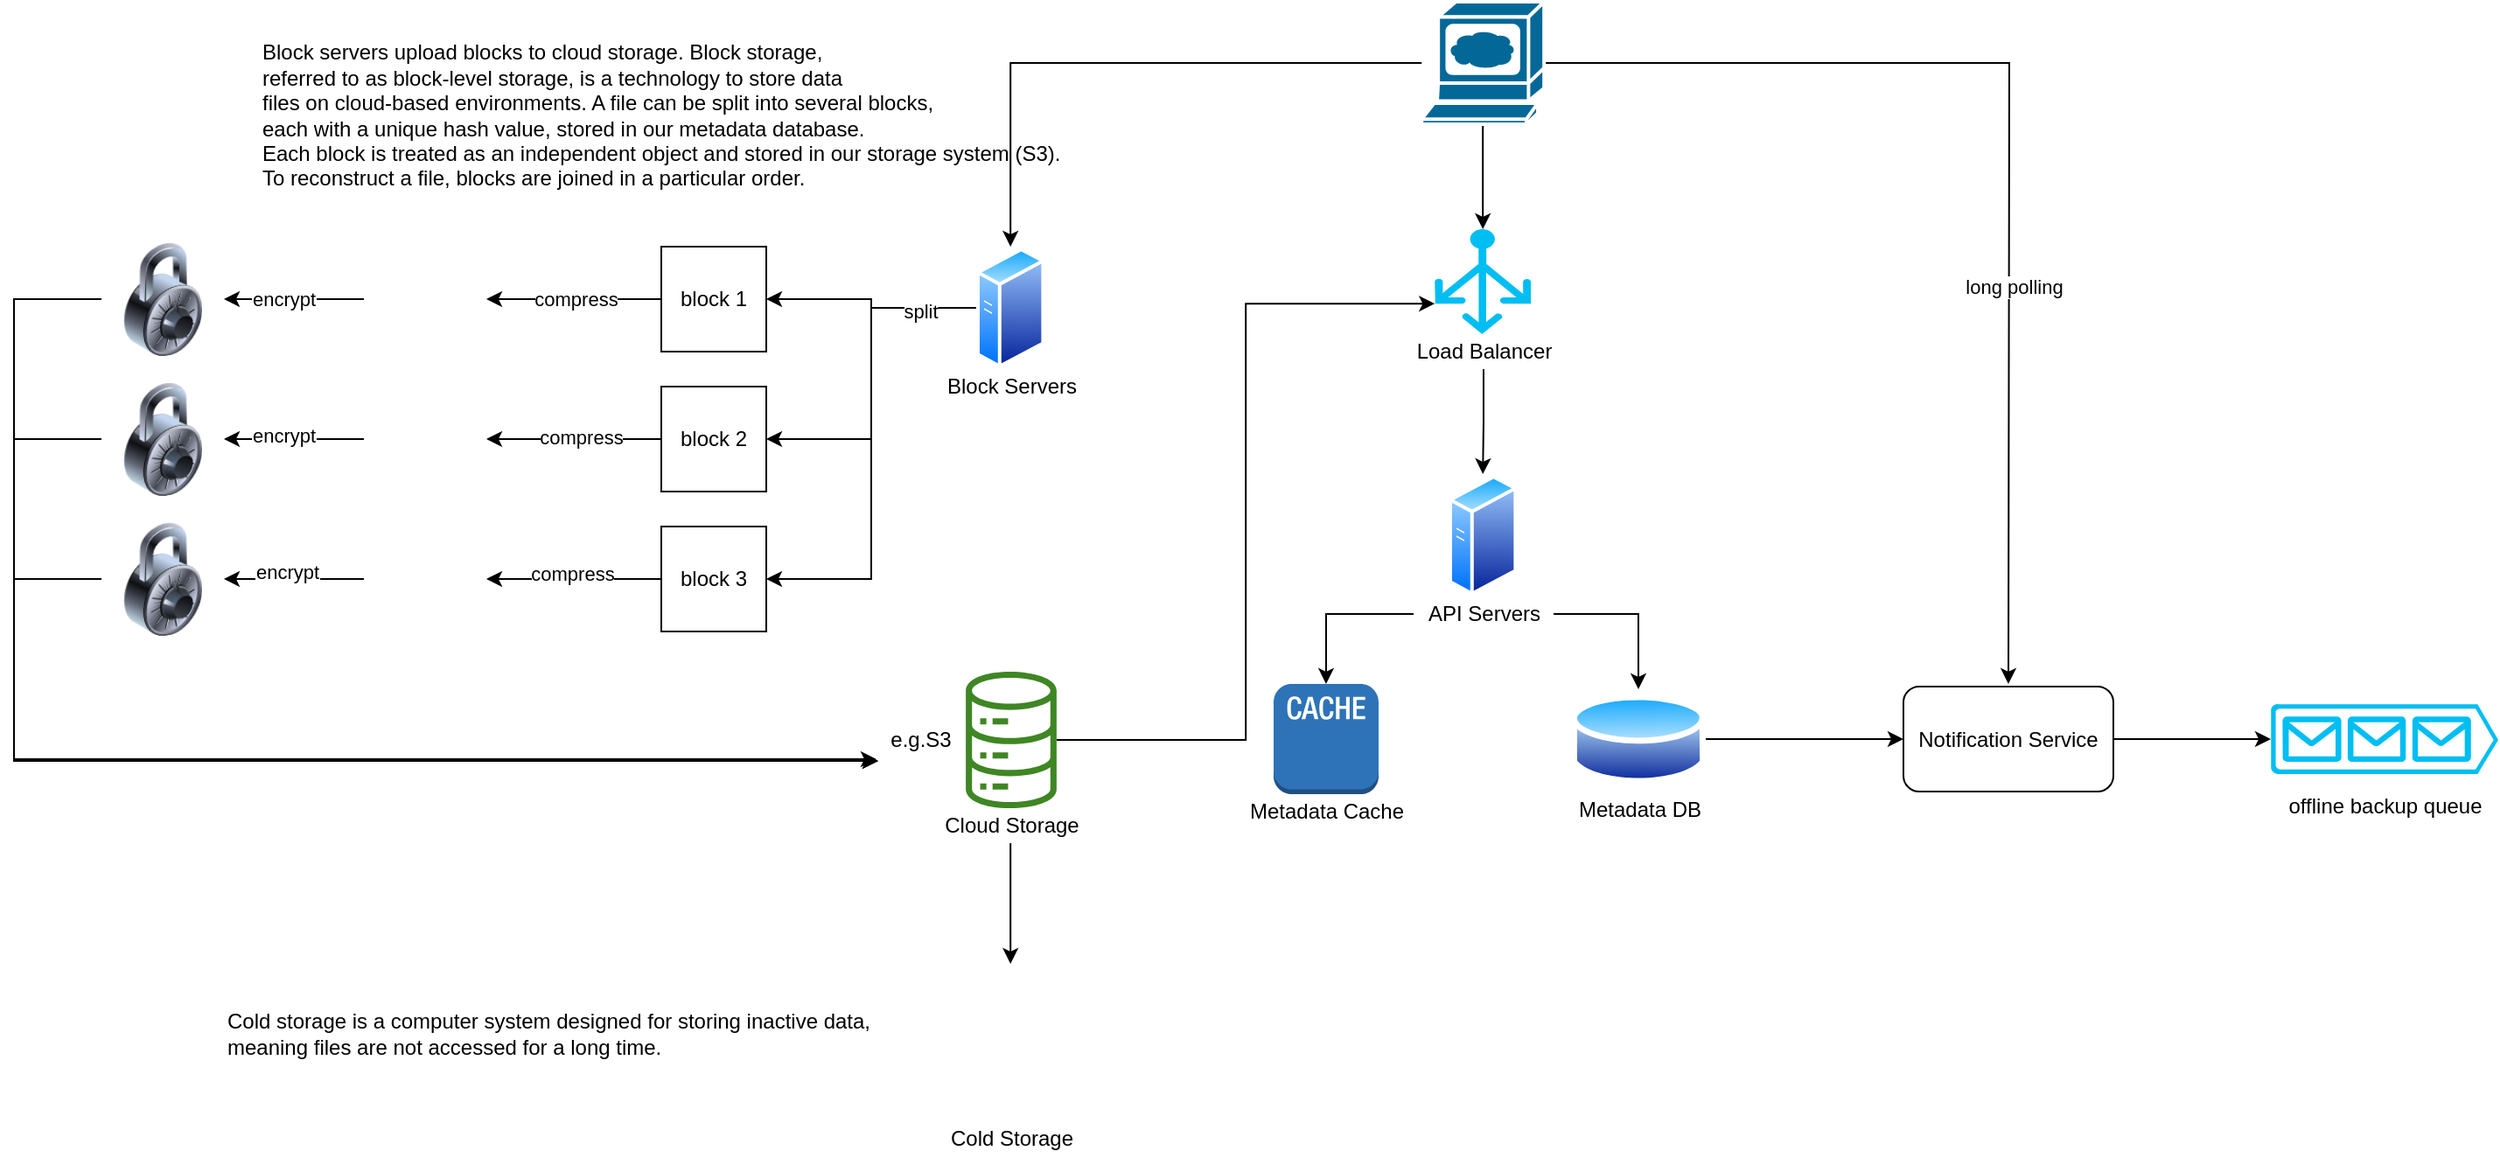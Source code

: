 <mxfile version="17.4.4" type="github">
  <diagram id="29p5LE3giyR2FmPPd1-d" name="Page-1">
    <mxGraphModel dx="2076" dy="1129" grid="1" gridSize="10" guides="1" tooltips="1" connect="1" arrows="1" fold="1" page="1" pageScale="1" pageWidth="850" pageHeight="1100" math="0" shadow="0">
      <root>
        <mxCell id="0" />
        <mxCell id="1" parent="0" />
        <mxCell id="Y1PJ7guWR0XEdS4HQoee-19" style="edgeStyle=orthogonalEdgeStyle;rounded=0;orthogonalLoop=1;jettySize=auto;html=1;" edge="1" parent="1" source="Y1PJ7guWR0XEdS4HQoee-1" target="Y1PJ7guWR0XEdS4HQoee-2">
          <mxGeometry relative="1" as="geometry" />
        </mxCell>
        <mxCell id="Y1PJ7guWR0XEdS4HQoee-23" style="edgeStyle=orthogonalEdgeStyle;rounded=0;orthogonalLoop=1;jettySize=auto;html=1;entryX=0.5;entryY=0;entryDx=0;entryDy=0;entryPerimeter=0;" edge="1" parent="1" source="Y1PJ7guWR0XEdS4HQoee-1" target="Y1PJ7guWR0XEdS4HQoee-6">
          <mxGeometry relative="1" as="geometry" />
        </mxCell>
        <mxCell id="Y1PJ7guWR0XEdS4HQoee-28" style="edgeStyle=orthogonalEdgeStyle;rounded=0;orthogonalLoop=1;jettySize=auto;html=1;" edge="1" parent="1" source="Y1PJ7guWR0XEdS4HQoee-1">
          <mxGeometry relative="1" as="geometry">
            <mxPoint x="760" y="400" as="targetPoint" />
          </mxGeometry>
        </mxCell>
        <mxCell id="Y1PJ7guWR0XEdS4HQoee-30" value="long polling" style="edgeLabel;html=1;align=center;verticalAlign=middle;resizable=0;points=[];" vertex="1" connectable="0" parent="Y1PJ7guWR0XEdS4HQoee-28">
          <mxGeometry x="0.268" y="2" relative="1" as="geometry">
            <mxPoint as="offset" />
          </mxGeometry>
        </mxCell>
        <mxCell id="Y1PJ7guWR0XEdS4HQoee-1" value="" style="shape=mxgraph.cisco.computers_and_peripherals.web_browser;html=1;pointerEvents=1;dashed=0;fillColor=#036897;strokeColor=#ffffff;strokeWidth=2;verticalLabelPosition=bottom;verticalAlign=top;align=center;outlineConnect=0;" vertex="1" parent="1">
          <mxGeometry x="424.6" y="10" width="70" height="70" as="geometry" />
        </mxCell>
        <mxCell id="Y1PJ7guWR0XEdS4HQoee-45" style="edgeStyle=orthogonalEdgeStyle;rounded=0;orthogonalLoop=1;jettySize=auto;html=1;entryX=1;entryY=0.5;entryDx=0;entryDy=0;" edge="1" parent="1" source="Y1PJ7guWR0XEdS4HQoee-2" target="Y1PJ7guWR0XEdS4HQoee-34">
          <mxGeometry relative="1" as="geometry" />
        </mxCell>
        <mxCell id="Y1PJ7guWR0XEdS4HQoee-46" style="edgeStyle=orthogonalEdgeStyle;rounded=0;orthogonalLoop=1;jettySize=auto;html=1;entryX=1;entryY=0.5;entryDx=0;entryDy=0;" edge="1" parent="1" source="Y1PJ7guWR0XEdS4HQoee-2" target="Y1PJ7guWR0XEdS4HQoee-38">
          <mxGeometry relative="1" as="geometry" />
        </mxCell>
        <mxCell id="Y1PJ7guWR0XEdS4HQoee-47" style="edgeStyle=orthogonalEdgeStyle;rounded=0;orthogonalLoop=1;jettySize=auto;html=1;entryX=1;entryY=0.5;entryDx=0;entryDy=0;" edge="1" parent="1" source="Y1PJ7guWR0XEdS4HQoee-2" target="Y1PJ7guWR0XEdS4HQoee-37">
          <mxGeometry relative="1" as="geometry" />
        </mxCell>
        <mxCell id="Y1PJ7guWR0XEdS4HQoee-48" value="split" style="edgeLabel;html=1;align=center;verticalAlign=middle;resizable=0;points=[];" vertex="1" connectable="0" parent="Y1PJ7guWR0XEdS4HQoee-47">
          <mxGeometry x="-0.767" y="2" relative="1" as="geometry">
            <mxPoint as="offset" />
          </mxGeometry>
        </mxCell>
        <mxCell id="Y1PJ7guWR0XEdS4HQoee-2" value="" style="aspect=fixed;perimeter=ellipsePerimeter;html=1;align=center;shadow=0;dashed=0;spacingTop=3;image;image=img/lib/active_directory/generic_server.svg;" vertex="1" parent="1">
          <mxGeometry x="170" y="150" width="39.2" height="70" as="geometry" />
        </mxCell>
        <mxCell id="Y1PJ7guWR0XEdS4HQoee-3" value="" style="outlineConnect=0;dashed=0;verticalLabelPosition=bottom;verticalAlign=top;align=center;html=1;shape=mxgraph.aws3.cache_node;fillColor=#2E73B8;gradientColor=none;" vertex="1" parent="1">
          <mxGeometry x="340" y="400" width="60" height="63" as="geometry" />
        </mxCell>
        <mxCell id="Y1PJ7guWR0XEdS4HQoee-27" style="edgeStyle=orthogonalEdgeStyle;rounded=0;orthogonalLoop=1;jettySize=auto;html=1;entryX=0;entryY=0.5;entryDx=0;entryDy=0;" edge="1" parent="1" source="Y1PJ7guWR0XEdS4HQoee-4" target="Y1PJ7guWR0XEdS4HQoee-9">
          <mxGeometry relative="1" as="geometry" />
        </mxCell>
        <mxCell id="Y1PJ7guWR0XEdS4HQoee-4" value="" style="aspect=fixed;perimeter=ellipsePerimeter;html=1;align=center;shadow=0;dashed=0;spacingTop=3;image;image=img/lib/active_directory/database.svg;" vertex="1" parent="1">
          <mxGeometry x="510" y="403" width="77.03" height="57" as="geometry" />
        </mxCell>
        <mxCell id="Y1PJ7guWR0XEdS4HQoee-5" value="" style="aspect=fixed;perimeter=ellipsePerimeter;html=1;align=center;shadow=0;dashed=0;spacingTop=3;image;image=img/lib/active_directory/generic_server.svg;" vertex="1" parent="1">
          <mxGeometry x="440" y="280" width="39.2" height="70" as="geometry" />
        </mxCell>
        <mxCell id="Y1PJ7guWR0XEdS4HQoee-6" value="" style="verticalLabelPosition=bottom;html=1;verticalAlign=top;align=center;strokeColor=none;fillColor=#00BEF2;shape=mxgraph.azure.load_balancer_generic;pointerEvents=1;" vertex="1" parent="1">
          <mxGeometry x="432.15" y="140" width="54.9" height="60" as="geometry" />
        </mxCell>
        <mxCell id="Y1PJ7guWR0XEdS4HQoee-21" style="edgeStyle=orthogonalEdgeStyle;rounded=0;orthogonalLoop=1;jettySize=auto;html=1;entryX=0;entryY=0.71;entryDx=0;entryDy=0;entryPerimeter=0;" edge="1" parent="1" source="Y1PJ7guWR0XEdS4HQoee-7" target="Y1PJ7guWR0XEdS4HQoee-6">
          <mxGeometry relative="1" as="geometry" />
        </mxCell>
        <mxCell id="Y1PJ7guWR0XEdS4HQoee-7" value="" style="sketch=0;outlineConnect=0;fontColor=#232F3E;gradientColor=none;fillColor=#3F8624;strokeColor=none;dashed=0;verticalLabelPosition=bottom;verticalAlign=top;align=center;html=1;fontSize=12;fontStyle=0;aspect=fixed;pointerEvents=1;shape=mxgraph.aws4.iot_analytics_data_store;" vertex="1" parent="1">
          <mxGeometry x="163" y="393" width="54" height="78" as="geometry" />
        </mxCell>
        <mxCell id="Y1PJ7guWR0XEdS4HQoee-8" value="" style="shape=image;html=1;verticalAlign=top;verticalLabelPosition=bottom;labelBackgroundColor=#ffffff;imageAspect=0;aspect=fixed;image=https://cdn1.iconfinder.com/data/icons/filled-line-christmas-icons/75/_snowflake-128.png" vertex="1" parent="1">
          <mxGeometry x="144.6" y="560" width="90" height="90" as="geometry" />
        </mxCell>
        <mxCell id="Y1PJ7guWR0XEdS4HQoee-29" style="edgeStyle=orthogonalEdgeStyle;rounded=0;orthogonalLoop=1;jettySize=auto;html=1;entryX=0;entryY=0.5;entryDx=0;entryDy=0;entryPerimeter=0;" edge="1" parent="1" source="Y1PJ7guWR0XEdS4HQoee-9" target="Y1PJ7guWR0XEdS4HQoee-10">
          <mxGeometry relative="1" as="geometry" />
        </mxCell>
        <mxCell id="Y1PJ7guWR0XEdS4HQoee-9" value="Notification Service" style="rounded=1;whiteSpace=wrap;html=1;" vertex="1" parent="1">
          <mxGeometry x="700" y="401.5" width="120" height="60" as="geometry" />
        </mxCell>
        <mxCell id="Y1PJ7guWR0XEdS4HQoee-10" value="" style="verticalLabelPosition=bottom;html=1;verticalAlign=top;align=center;strokeColor=none;fillColor=#00BEF2;shape=mxgraph.azure.queue_generic;pointerEvents=1;" vertex="1" parent="1">
          <mxGeometry x="910" y="411.5" width="130" height="40" as="geometry" />
        </mxCell>
        <mxCell id="Y1PJ7guWR0XEdS4HQoee-11" value="offline backup queue" style="text;html=1;align=center;verticalAlign=middle;resizable=0;points=[];autosize=1;strokeColor=none;fillColor=none;" vertex="1" parent="1">
          <mxGeometry x="910" y="460" width="130" height="20" as="geometry" />
        </mxCell>
        <mxCell id="Y1PJ7guWR0XEdS4HQoee-12" value="Metadata DB" style="text;html=1;align=center;verticalAlign=middle;resizable=0;points=[];autosize=1;strokeColor=none;fillColor=none;" vertex="1" parent="1">
          <mxGeometry x="503.52" y="461.5" width="90" height="20" as="geometry" />
        </mxCell>
        <mxCell id="Y1PJ7guWR0XEdS4HQoee-13" value="Metadata Cache" style="text;html=1;align=center;verticalAlign=middle;resizable=0;points=[];autosize=1;strokeColor=none;fillColor=none;" vertex="1" parent="1">
          <mxGeometry x="320" y="463" width="100" height="20" as="geometry" />
        </mxCell>
        <mxCell id="Y1PJ7guWR0XEdS4HQoee-25" style="edgeStyle=orthogonalEdgeStyle;rounded=0;orthogonalLoop=1;jettySize=auto;html=1;" edge="1" parent="1" source="Y1PJ7guWR0XEdS4HQoee-14" target="Y1PJ7guWR0XEdS4HQoee-3">
          <mxGeometry relative="1" as="geometry" />
        </mxCell>
        <mxCell id="Y1PJ7guWR0XEdS4HQoee-26" style="edgeStyle=orthogonalEdgeStyle;rounded=0;orthogonalLoop=1;jettySize=auto;html=1;entryX=0.5;entryY=0;entryDx=0;entryDy=0;" edge="1" parent="1" source="Y1PJ7guWR0XEdS4HQoee-14" target="Y1PJ7guWR0XEdS4HQoee-4">
          <mxGeometry relative="1" as="geometry" />
        </mxCell>
        <mxCell id="Y1PJ7guWR0XEdS4HQoee-14" value="API Servers" style="text;html=1;align=center;verticalAlign=middle;resizable=0;points=[];autosize=1;strokeColor=none;fillColor=none;" vertex="1" parent="1">
          <mxGeometry x="420" y="350" width="80" height="20" as="geometry" />
        </mxCell>
        <mxCell id="Y1PJ7guWR0XEdS4HQoee-24" style="edgeStyle=orthogonalEdgeStyle;rounded=0;orthogonalLoop=1;jettySize=auto;html=1;entryX=0.5;entryY=0;entryDx=0;entryDy=0;" edge="1" parent="1" source="Y1PJ7guWR0XEdS4HQoee-15" target="Y1PJ7guWR0XEdS4HQoee-5">
          <mxGeometry relative="1" as="geometry" />
        </mxCell>
        <mxCell id="Y1PJ7guWR0XEdS4HQoee-15" value="Load Balancer" style="text;html=1;align=center;verticalAlign=middle;resizable=0;points=[];autosize=1;strokeColor=none;fillColor=none;" vertex="1" parent="1">
          <mxGeometry x="415" y="200" width="90" height="20" as="geometry" />
        </mxCell>
        <mxCell id="Y1PJ7guWR0XEdS4HQoee-16" value="Block Servers" style="text;html=1;align=center;verticalAlign=middle;resizable=0;points=[];autosize=1;strokeColor=none;fillColor=none;" vertex="1" parent="1">
          <mxGeometry x="144.6" y="220" width="90" height="20" as="geometry" />
        </mxCell>
        <mxCell id="Y1PJ7guWR0XEdS4HQoee-22" style="edgeStyle=orthogonalEdgeStyle;rounded=0;orthogonalLoop=1;jettySize=auto;html=1;entryX=0.5;entryY=0;entryDx=0;entryDy=0;" edge="1" parent="1" source="Y1PJ7guWR0XEdS4HQoee-17" target="Y1PJ7guWR0XEdS4HQoee-8">
          <mxGeometry relative="1" as="geometry" />
        </mxCell>
        <mxCell id="Y1PJ7guWR0XEdS4HQoee-17" value="Cloud Storage" style="text;html=1;align=center;verticalAlign=middle;resizable=0;points=[];autosize=1;strokeColor=none;fillColor=none;" vertex="1" parent="1">
          <mxGeometry x="144.6" y="471" width="90" height="20" as="geometry" />
        </mxCell>
        <mxCell id="Y1PJ7guWR0XEdS4HQoee-18" value="Cold Storage" style="text;html=1;align=center;verticalAlign=middle;resizable=0;points=[];autosize=1;strokeColor=none;fillColor=none;" vertex="1" parent="1">
          <mxGeometry x="144.6" y="650" width="90" height="20" as="geometry" />
        </mxCell>
        <mxCell id="Y1PJ7guWR0XEdS4HQoee-31" value="Block servers upload blocks to cloud storage. Block storage, &lt;br&gt;referred to as block-level storage, is a technology to store data &lt;br&gt;files on cloud-based environments. A file can be split into several blocks, &lt;br&gt;each with a unique hash value, stored in our metadata database. &lt;br&gt;Each block is treated as an independent object and stored in our storage system (S3).&amp;nbsp;&lt;br&gt;&lt;span&gt;To reconstruct a file, blocks are joined in a particular order.&lt;/span&gt;" style="text;html=1;align=left;verticalAlign=middle;resizable=0;points=[];autosize=1;strokeColor=none;fillColor=none;" vertex="1" parent="1">
          <mxGeometry x="-240" y="30" width="480" height="90" as="geometry" />
        </mxCell>
        <mxCell id="Y1PJ7guWR0XEdS4HQoee-32" value="e.g.S3" style="text;html=1;align=center;verticalAlign=middle;resizable=0;points=[];autosize=1;strokeColor=none;fillColor=none;" vertex="1" parent="1">
          <mxGeometry x="113" y="421.5" width="50" height="20" as="geometry" />
        </mxCell>
        <mxCell id="Y1PJ7guWR0XEdS4HQoee-33" value="Cold storage is a computer system designed for storing inactive data, &lt;br&gt;meaning files are not accessed for a long time." style="text;html=1;align=left;verticalAlign=middle;resizable=0;points=[];autosize=1;strokeColor=none;fillColor=none;" vertex="1" parent="1">
          <mxGeometry x="-260" y="585" width="380" height="30" as="geometry" />
        </mxCell>
        <mxCell id="Y1PJ7guWR0XEdS4HQoee-49" style="edgeStyle=orthogonalEdgeStyle;rounded=0;orthogonalLoop=1;jettySize=auto;html=1;" edge="1" parent="1" source="Y1PJ7guWR0XEdS4HQoee-34" target="Y1PJ7guWR0XEdS4HQoee-39">
          <mxGeometry relative="1" as="geometry" />
        </mxCell>
        <mxCell id="Y1PJ7guWR0XEdS4HQoee-52" value="compress" style="edgeLabel;html=1;align=center;verticalAlign=middle;resizable=0;points=[];" vertex="1" connectable="0" parent="Y1PJ7guWR0XEdS4HQoee-49">
          <mxGeometry x="-0.02" relative="1" as="geometry">
            <mxPoint as="offset" />
          </mxGeometry>
        </mxCell>
        <mxCell id="Y1PJ7guWR0XEdS4HQoee-34" value="block 1" style="rounded=0;whiteSpace=wrap;html=1;" vertex="1" parent="1">
          <mxGeometry x="-10" y="150" width="60" height="60" as="geometry" />
        </mxCell>
        <mxCell id="Y1PJ7guWR0XEdS4HQoee-51" style="edgeStyle=orthogonalEdgeStyle;rounded=0;orthogonalLoop=1;jettySize=auto;html=1;entryX=1;entryY=0.5;entryDx=0;entryDy=0;" edge="1" parent="1" source="Y1PJ7guWR0XEdS4HQoee-37" target="Y1PJ7guWR0XEdS4HQoee-40">
          <mxGeometry relative="1" as="geometry" />
        </mxCell>
        <mxCell id="Y1PJ7guWR0XEdS4HQoee-54" value="compress" style="edgeLabel;html=1;align=center;verticalAlign=middle;resizable=0;points=[];" vertex="1" connectable="0" parent="Y1PJ7guWR0XEdS4HQoee-51">
          <mxGeometry x="0.02" y="-3" relative="1" as="geometry">
            <mxPoint as="offset" />
          </mxGeometry>
        </mxCell>
        <mxCell id="Y1PJ7guWR0XEdS4HQoee-37" value="block 3" style="rounded=0;whiteSpace=wrap;html=1;" vertex="1" parent="1">
          <mxGeometry x="-10" y="310" width="60" height="60" as="geometry" />
        </mxCell>
        <mxCell id="Y1PJ7guWR0XEdS4HQoee-50" style="edgeStyle=orthogonalEdgeStyle;rounded=0;orthogonalLoop=1;jettySize=auto;html=1;entryX=1;entryY=0.5;entryDx=0;entryDy=0;" edge="1" parent="1" source="Y1PJ7guWR0XEdS4HQoee-38" target="Y1PJ7guWR0XEdS4HQoee-41">
          <mxGeometry relative="1" as="geometry" />
        </mxCell>
        <mxCell id="Y1PJ7guWR0XEdS4HQoee-53" value="compress" style="edgeLabel;html=1;align=center;verticalAlign=middle;resizable=0;points=[];" vertex="1" connectable="0" parent="Y1PJ7guWR0XEdS4HQoee-50">
          <mxGeometry x="-0.08" y="-1" relative="1" as="geometry">
            <mxPoint as="offset" />
          </mxGeometry>
        </mxCell>
        <mxCell id="Y1PJ7guWR0XEdS4HQoee-38" value="block 2" style="rounded=0;whiteSpace=wrap;html=1;" vertex="1" parent="1">
          <mxGeometry x="-10" y="230" width="60" height="60" as="geometry" />
        </mxCell>
        <mxCell id="Y1PJ7guWR0XEdS4HQoee-55" style="edgeStyle=orthogonalEdgeStyle;rounded=0;orthogonalLoop=1;jettySize=auto;html=1;entryX=1;entryY=0.5;entryDx=0;entryDy=0;" edge="1" parent="1" source="Y1PJ7guWR0XEdS4HQoee-39" target="Y1PJ7guWR0XEdS4HQoee-42">
          <mxGeometry relative="1" as="geometry" />
        </mxCell>
        <mxCell id="Y1PJ7guWR0XEdS4HQoee-58" value="encrypt" style="edgeLabel;html=1;align=center;verticalAlign=middle;resizable=0;points=[];" vertex="1" connectable="0" parent="Y1PJ7guWR0XEdS4HQoee-55">
          <mxGeometry x="0.15" relative="1" as="geometry">
            <mxPoint as="offset" />
          </mxGeometry>
        </mxCell>
        <mxCell id="Y1PJ7guWR0XEdS4HQoee-39" value="" style="shape=image;html=1;verticalAlign=top;verticalLabelPosition=bottom;labelBackgroundColor=#ffffff;imageAspect=0;aspect=fixed;image=https://cdn1.iconfinder.com/data/icons/DarkGlass_Reworked/128x128/mimetypes/zip.png" vertex="1" parent="1">
          <mxGeometry x="-180" y="145" width="70" height="70" as="geometry" />
        </mxCell>
        <mxCell id="Y1PJ7guWR0XEdS4HQoee-57" style="edgeStyle=orthogonalEdgeStyle;rounded=0;orthogonalLoop=1;jettySize=auto;html=1;entryX=1;entryY=0.5;entryDx=0;entryDy=0;" edge="1" parent="1" source="Y1PJ7guWR0XEdS4HQoee-40" target="Y1PJ7guWR0XEdS4HQoee-44">
          <mxGeometry relative="1" as="geometry" />
        </mxCell>
        <mxCell id="Y1PJ7guWR0XEdS4HQoee-60" value="encrypt" style="edgeLabel;html=1;align=center;verticalAlign=middle;resizable=0;points=[];" vertex="1" connectable="0" parent="Y1PJ7guWR0XEdS4HQoee-57">
          <mxGeometry x="0.1" y="-4" relative="1" as="geometry">
            <mxPoint as="offset" />
          </mxGeometry>
        </mxCell>
        <mxCell id="Y1PJ7guWR0XEdS4HQoee-40" value="" style="shape=image;html=1;verticalAlign=top;verticalLabelPosition=bottom;labelBackgroundColor=#ffffff;imageAspect=0;aspect=fixed;image=https://cdn1.iconfinder.com/data/icons/DarkGlass_Reworked/128x128/mimetypes/zip.png" vertex="1" parent="1">
          <mxGeometry x="-180" y="305" width="70" height="70" as="geometry" />
        </mxCell>
        <mxCell id="Y1PJ7guWR0XEdS4HQoee-56" style="edgeStyle=orthogonalEdgeStyle;rounded=0;orthogonalLoop=1;jettySize=auto;html=1;entryX=1;entryY=0.5;entryDx=0;entryDy=0;" edge="1" parent="1" source="Y1PJ7guWR0XEdS4HQoee-41" target="Y1PJ7guWR0XEdS4HQoee-43">
          <mxGeometry relative="1" as="geometry" />
        </mxCell>
        <mxCell id="Y1PJ7guWR0XEdS4HQoee-59" value="encrypt" style="edgeLabel;html=1;align=center;verticalAlign=middle;resizable=0;points=[];" vertex="1" connectable="0" parent="Y1PJ7guWR0XEdS4HQoee-56">
          <mxGeometry x="0.15" y="-2" relative="1" as="geometry">
            <mxPoint as="offset" />
          </mxGeometry>
        </mxCell>
        <mxCell id="Y1PJ7guWR0XEdS4HQoee-41" value="" style="shape=image;html=1;verticalAlign=top;verticalLabelPosition=bottom;labelBackgroundColor=#ffffff;imageAspect=0;aspect=fixed;image=https://cdn1.iconfinder.com/data/icons/DarkGlass_Reworked/128x128/mimetypes/zip.png" vertex="1" parent="1">
          <mxGeometry x="-180" y="225" width="70" height="70" as="geometry" />
        </mxCell>
        <mxCell id="Y1PJ7guWR0XEdS4HQoee-61" style="edgeStyle=orthogonalEdgeStyle;rounded=0;orthogonalLoop=1;jettySize=auto;html=1;entryX=0.02;entryY=1.125;entryDx=0;entryDy=0;entryPerimeter=0;" edge="1" parent="1" source="Y1PJ7guWR0XEdS4HQoee-42" target="Y1PJ7guWR0XEdS4HQoee-32">
          <mxGeometry relative="1" as="geometry">
            <Array as="points">
              <mxPoint x="-380" y="180" />
              <mxPoint x="-380" y="444" />
            </Array>
          </mxGeometry>
        </mxCell>
        <mxCell id="Y1PJ7guWR0XEdS4HQoee-42" value="" style="image;html=1;image=img/lib/clip_art/general/Lock_128x128.png" vertex="1" parent="1">
          <mxGeometry x="-330" y="147.5" width="70" height="65" as="geometry" />
        </mxCell>
        <mxCell id="Y1PJ7guWR0XEdS4HQoee-63" style="edgeStyle=orthogonalEdgeStyle;rounded=0;orthogonalLoop=1;jettySize=auto;html=1;entryX=0;entryY=1.075;entryDx=0;entryDy=0;entryPerimeter=0;" edge="1" parent="1" source="Y1PJ7guWR0XEdS4HQoee-43" target="Y1PJ7guWR0XEdS4HQoee-32">
          <mxGeometry relative="1" as="geometry">
            <Array as="points">
              <mxPoint x="-380" y="260" />
              <mxPoint x="-380" y="443" />
            </Array>
          </mxGeometry>
        </mxCell>
        <mxCell id="Y1PJ7guWR0XEdS4HQoee-43" value="" style="image;html=1;image=img/lib/clip_art/general/Lock_128x128.png" vertex="1" parent="1">
          <mxGeometry x="-330" y="227.5" width="70" height="65" as="geometry" />
        </mxCell>
        <mxCell id="Y1PJ7guWR0XEdS4HQoee-67" style="edgeStyle=orthogonalEdgeStyle;rounded=0;orthogonalLoop=1;jettySize=auto;html=1;entryX=0.02;entryY=1.125;entryDx=0;entryDy=0;entryPerimeter=0;" edge="1" parent="1" source="Y1PJ7guWR0XEdS4HQoee-44" target="Y1PJ7guWR0XEdS4HQoee-32">
          <mxGeometry relative="1" as="geometry">
            <Array as="points">
              <mxPoint x="-380" y="340" />
              <mxPoint x="-380" y="444" />
            </Array>
          </mxGeometry>
        </mxCell>
        <mxCell id="Y1PJ7guWR0XEdS4HQoee-44" value="" style="image;html=1;image=img/lib/clip_art/general/Lock_128x128.png" vertex="1" parent="1">
          <mxGeometry x="-330" y="307.5" width="70" height="65" as="geometry" />
        </mxCell>
      </root>
    </mxGraphModel>
  </diagram>
</mxfile>
